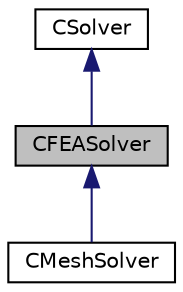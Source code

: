 digraph "CFEASolver"
{
  edge [fontname="Helvetica",fontsize="10",labelfontname="Helvetica",labelfontsize="10"];
  node [fontname="Helvetica",fontsize="10",shape=record];
  Node0 [label="CFEASolver",height=0.2,width=0.4,color="black", fillcolor="grey75", style="filled", fontcolor="black"];
  Node1 -> Node0 [dir="back",color="midnightblue",fontsize="10",style="solid",fontname="Helvetica"];
  Node1 [label="CSolver",height=0.2,width=0.4,color="black", fillcolor="white", style="filled",URL="$class_c_solver.html",tooltip="Main class for defining the PDE solution, it requires a child class for each particular solver (Euler..."];
  Node0 -> Node2 [dir="back",color="midnightblue",fontsize="10",style="solid",fontname="Helvetica"];
  Node2 [label="CMeshSolver",height=0.2,width=0.4,color="black", fillcolor="white", style="filled",URL="$class_c_mesh_solver.html"];
}
